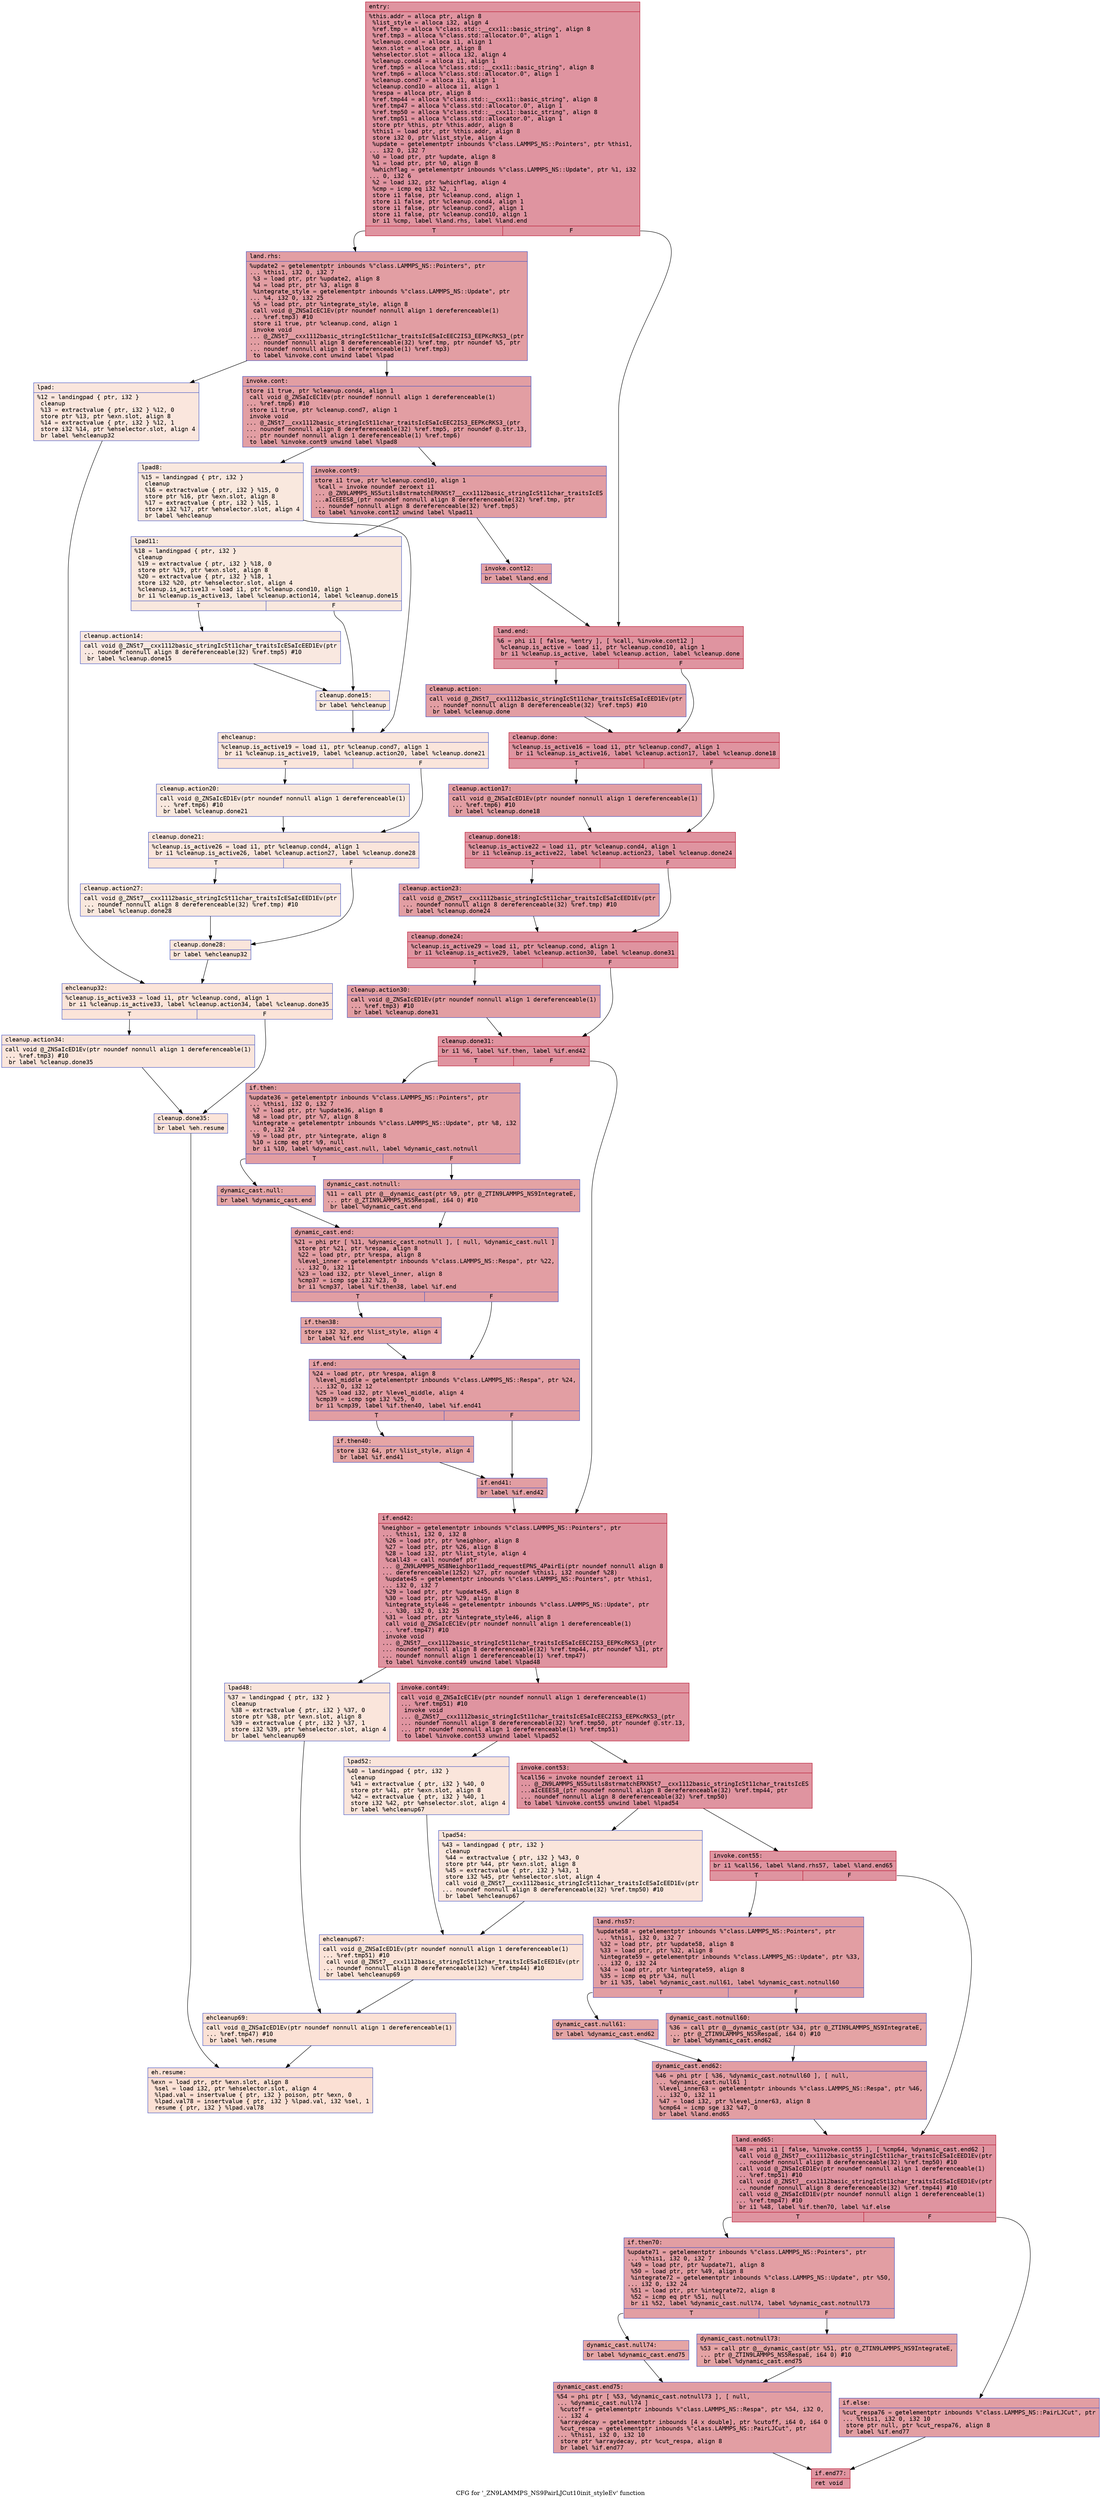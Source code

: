 digraph "CFG for '_ZN9LAMMPS_NS9PairLJCut10init_styleEv' function" {
	label="CFG for '_ZN9LAMMPS_NS9PairLJCut10init_styleEv' function";

	Node0x559930894740 [shape=record,color="#b70d28ff", style=filled, fillcolor="#b70d2870" fontname="Courier",label="{entry:\l|  %this.addr = alloca ptr, align 8\l  %list_style = alloca i32, align 4\l  %ref.tmp = alloca %\"class.std::__cxx11::basic_string\", align 8\l  %ref.tmp3 = alloca %\"class.std::allocator.0\", align 1\l  %cleanup.cond = alloca i1, align 1\l  %exn.slot = alloca ptr, align 8\l  %ehselector.slot = alloca i32, align 4\l  %cleanup.cond4 = alloca i1, align 1\l  %ref.tmp5 = alloca %\"class.std::__cxx11::basic_string\", align 8\l  %ref.tmp6 = alloca %\"class.std::allocator.0\", align 1\l  %cleanup.cond7 = alloca i1, align 1\l  %cleanup.cond10 = alloca i1, align 1\l  %respa = alloca ptr, align 8\l  %ref.tmp44 = alloca %\"class.std::__cxx11::basic_string\", align 8\l  %ref.tmp47 = alloca %\"class.std::allocator.0\", align 1\l  %ref.tmp50 = alloca %\"class.std::__cxx11::basic_string\", align 8\l  %ref.tmp51 = alloca %\"class.std::allocator.0\", align 1\l  store ptr %this, ptr %this.addr, align 8\l  %this1 = load ptr, ptr %this.addr, align 8\l  store i32 0, ptr %list_style, align 4\l  %update = getelementptr inbounds %\"class.LAMMPS_NS::Pointers\", ptr %this1,\l... i32 0, i32 7\l  %0 = load ptr, ptr %update, align 8\l  %1 = load ptr, ptr %0, align 8\l  %whichflag = getelementptr inbounds %\"class.LAMMPS_NS::Update\", ptr %1, i32\l... 0, i32 6\l  %2 = load i32, ptr %whichflag, align 4\l  %cmp = icmp eq i32 %2, 1\l  store i1 false, ptr %cleanup.cond, align 1\l  store i1 false, ptr %cleanup.cond4, align 1\l  store i1 false, ptr %cleanup.cond7, align 1\l  store i1 false, ptr %cleanup.cond10, align 1\l  br i1 %cmp, label %land.rhs, label %land.end\l|{<s0>T|<s1>F}}"];
	Node0x559930894740:s0 -> Node0x55993089c480[tooltip="entry -> land.rhs\nProbability 50.00%" ];
	Node0x559930894740:s1 -> Node0x55993089c500[tooltip="entry -> land.end\nProbability 50.00%" ];
	Node0x55993089c480 [shape=record,color="#3d50c3ff", style=filled, fillcolor="#be242e70" fontname="Courier",label="{land.rhs:\l|  %update2 = getelementptr inbounds %\"class.LAMMPS_NS::Pointers\", ptr\l... %this1, i32 0, i32 7\l  %3 = load ptr, ptr %update2, align 8\l  %4 = load ptr, ptr %3, align 8\l  %integrate_style = getelementptr inbounds %\"class.LAMMPS_NS::Update\", ptr\l... %4, i32 0, i32 25\l  %5 = load ptr, ptr %integrate_style, align 8\l  call void @_ZNSaIcEC1Ev(ptr noundef nonnull align 1 dereferenceable(1)\l... %ref.tmp3) #10\l  store i1 true, ptr %cleanup.cond, align 1\l  invoke void\l... @_ZNSt7__cxx1112basic_stringIcSt11char_traitsIcESaIcEEC2IS3_EEPKcRKS3_(ptr\l... noundef nonnull align 8 dereferenceable(32) %ref.tmp, ptr noundef %5, ptr\l... noundef nonnull align 1 dereferenceable(1) %ref.tmp3)\l          to label %invoke.cont unwind label %lpad\l}"];
	Node0x55993089c480 -> Node0x55993089cd90[tooltip="land.rhs -> invoke.cont\nProbability 100.00%" ];
	Node0x55993089c480 -> Node0x55993089ce10[tooltip="land.rhs -> lpad\nProbability 0.00%" ];
	Node0x55993089cd90 [shape=record,color="#3d50c3ff", style=filled, fillcolor="#be242e70" fontname="Courier",label="{invoke.cont:\l|  store i1 true, ptr %cleanup.cond4, align 1\l  call void @_ZNSaIcEC1Ev(ptr noundef nonnull align 1 dereferenceable(1)\l... %ref.tmp6) #10\l  store i1 true, ptr %cleanup.cond7, align 1\l  invoke void\l... @_ZNSt7__cxx1112basic_stringIcSt11char_traitsIcESaIcEEC2IS3_EEPKcRKS3_(ptr\l... noundef nonnull align 8 dereferenceable(32) %ref.tmp5, ptr noundef @.str.13,\l... ptr noundef nonnull align 1 dereferenceable(1) %ref.tmp6)\l          to label %invoke.cont9 unwind label %lpad8\l}"];
	Node0x55993089cd90 -> Node0x55993089d270[tooltip="invoke.cont -> invoke.cont9\nProbability 100.00%" ];
	Node0x55993089cd90 -> Node0x55993089d2c0[tooltip="invoke.cont -> lpad8\nProbability 0.00%" ];
	Node0x55993089d270 [shape=record,color="#3d50c3ff", style=filled, fillcolor="#be242e70" fontname="Courier",label="{invoke.cont9:\l|  store i1 true, ptr %cleanup.cond10, align 1\l  %call = invoke noundef zeroext i1\l... @_ZN9LAMMPS_NS5utils8strmatchERKNSt7__cxx1112basic_stringIcSt11char_traitsIcES\l...aIcEEES8_(ptr noundef nonnull align 8 dereferenceable(32) %ref.tmp, ptr\l... noundef nonnull align 8 dereferenceable(32) %ref.tmp5)\l          to label %invoke.cont12 unwind label %lpad11\l}"];
	Node0x55993089d270 -> Node0x55993089d220[tooltip="invoke.cont9 -> invoke.cont12\nProbability 100.00%" ];
	Node0x55993089d270 -> Node0x55993089d590[tooltip="invoke.cont9 -> lpad11\nProbability 0.00%" ];
	Node0x55993089d220 [shape=record,color="#3d50c3ff", style=filled, fillcolor="#be242e70" fontname="Courier",label="{invoke.cont12:\l|  br label %land.end\l}"];
	Node0x55993089d220 -> Node0x55993089c500[tooltip="invoke.cont12 -> land.end\nProbability 100.00%" ];
	Node0x55993089c500 [shape=record,color="#b70d28ff", style=filled, fillcolor="#b70d2870" fontname="Courier",label="{land.end:\l|  %6 = phi i1 [ false, %entry ], [ %call, %invoke.cont12 ]\l  %cleanup.is_active = load i1, ptr %cleanup.cond10, align 1\l  br i1 %cleanup.is_active, label %cleanup.action, label %cleanup.done\l|{<s0>T|<s1>F}}"];
	Node0x55993089c500:s0 -> Node0x55993089d9e0[tooltip="land.end -> cleanup.action\nProbability 50.00%" ];
	Node0x55993089c500:s1 -> Node0x55993089da30[tooltip="land.end -> cleanup.done\nProbability 50.00%" ];
	Node0x55993089d9e0 [shape=record,color="#3d50c3ff", style=filled, fillcolor="#be242e70" fontname="Courier",label="{cleanup.action:\l|  call void @_ZNSt7__cxx1112basic_stringIcSt11char_traitsIcESaIcEED1Ev(ptr\l... noundef nonnull align 8 dereferenceable(32) %ref.tmp5) #10\l  br label %cleanup.done\l}"];
	Node0x55993089d9e0 -> Node0x55993089da30[tooltip="cleanup.action -> cleanup.done\nProbability 100.00%" ];
	Node0x55993089da30 [shape=record,color="#b70d28ff", style=filled, fillcolor="#b70d2870" fontname="Courier",label="{cleanup.done:\l|  %cleanup.is_active16 = load i1, ptr %cleanup.cond7, align 1\l  br i1 %cleanup.is_active16, label %cleanup.action17, label %cleanup.done18\l|{<s0>T|<s1>F}}"];
	Node0x55993089da30:s0 -> Node0x55993089db90[tooltip="cleanup.done -> cleanup.action17\nProbability 50.00%" ];
	Node0x55993089da30:s1 -> Node0x55993089de70[tooltip="cleanup.done -> cleanup.done18\nProbability 50.00%" ];
	Node0x55993089db90 [shape=record,color="#3d50c3ff", style=filled, fillcolor="#be242e70" fontname="Courier",label="{cleanup.action17:\l|  call void @_ZNSaIcED1Ev(ptr noundef nonnull align 1 dereferenceable(1)\l... %ref.tmp6) #10\l  br label %cleanup.done18\l}"];
	Node0x55993089db90 -> Node0x55993089de70[tooltip="cleanup.action17 -> cleanup.done18\nProbability 100.00%" ];
	Node0x55993089de70 [shape=record,color="#b70d28ff", style=filled, fillcolor="#b70d2870" fontname="Courier",label="{cleanup.done18:\l|  %cleanup.is_active22 = load i1, ptr %cleanup.cond4, align 1\l  br i1 %cleanup.is_active22, label %cleanup.action23, label %cleanup.done24\l|{<s0>T|<s1>F}}"];
	Node0x55993089de70:s0 -> Node0x55993089e200[tooltip="cleanup.done18 -> cleanup.action23\nProbability 50.00%" ];
	Node0x55993089de70:s1 -> Node0x55993089e250[tooltip="cleanup.done18 -> cleanup.done24\nProbability 50.00%" ];
	Node0x55993089e200 [shape=record,color="#3d50c3ff", style=filled, fillcolor="#be242e70" fontname="Courier",label="{cleanup.action23:\l|  call void @_ZNSt7__cxx1112basic_stringIcSt11char_traitsIcESaIcEED1Ev(ptr\l... noundef nonnull align 8 dereferenceable(32) %ref.tmp) #10\l  br label %cleanup.done24\l}"];
	Node0x55993089e200 -> Node0x55993089e250[tooltip="cleanup.action23 -> cleanup.done24\nProbability 100.00%" ];
	Node0x55993089e250 [shape=record,color="#b70d28ff", style=filled, fillcolor="#b70d2870" fontname="Courier",label="{cleanup.done24:\l|  %cleanup.is_active29 = load i1, ptr %cleanup.cond, align 1\l  br i1 %cleanup.is_active29, label %cleanup.action30, label %cleanup.done31\l|{<s0>T|<s1>F}}"];
	Node0x55993089e250:s0 -> Node0x55993089e380[tooltip="cleanup.done24 -> cleanup.action30\nProbability 50.00%" ];
	Node0x55993089e250:s1 -> Node0x55993089e630[tooltip="cleanup.done24 -> cleanup.done31\nProbability 50.00%" ];
	Node0x55993089e380 [shape=record,color="#3d50c3ff", style=filled, fillcolor="#be242e70" fontname="Courier",label="{cleanup.action30:\l|  call void @_ZNSaIcED1Ev(ptr noundef nonnull align 1 dereferenceable(1)\l... %ref.tmp3) #10\l  br label %cleanup.done31\l}"];
	Node0x55993089e380 -> Node0x55993089e630[tooltip="cleanup.action30 -> cleanup.done31\nProbability 100.00%" ];
	Node0x55993089e630 [shape=record,color="#b70d28ff", style=filled, fillcolor="#b70d2870" fontname="Courier",label="{cleanup.done31:\l|  br i1 %6, label %if.then, label %if.end42\l|{<s0>T|<s1>F}}"];
	Node0x55993089e630:s0 -> Node0x55993089e8e0[tooltip="cleanup.done31 -> if.then\nProbability 50.00%" ];
	Node0x55993089e630:s1 -> Node0x55993089e930[tooltip="cleanup.done31 -> if.end42\nProbability 50.00%" ];
	Node0x55993089e8e0 [shape=record,color="#3d50c3ff", style=filled, fillcolor="#be242e70" fontname="Courier",label="{if.then:\l|  %update36 = getelementptr inbounds %\"class.LAMMPS_NS::Pointers\", ptr\l... %this1, i32 0, i32 7\l  %7 = load ptr, ptr %update36, align 8\l  %8 = load ptr, ptr %7, align 8\l  %integrate = getelementptr inbounds %\"class.LAMMPS_NS::Update\", ptr %8, i32\l... 0, i32 24\l  %9 = load ptr, ptr %integrate, align 8\l  %10 = icmp eq ptr %9, null\l  br i1 %10, label %dynamic_cast.null, label %dynamic_cast.notnull\l|{<s0>T|<s1>F}}"];
	Node0x55993089e8e0:s0 -> Node0x55993089c850[tooltip="if.then -> dynamic_cast.null\nProbability 37.50%" ];
	Node0x55993089e8e0:s1 -> Node0x55993089f1f0[tooltip="if.then -> dynamic_cast.notnull\nProbability 62.50%" ];
	Node0x55993089f1f0 [shape=record,color="#3d50c3ff", style=filled, fillcolor="#c32e3170" fontname="Courier",label="{dynamic_cast.notnull:\l|  %11 = call ptr @__dynamic_cast(ptr %9, ptr @_ZTIN9LAMMPS_NS9IntegrateE,\l... ptr @_ZTIN9LAMMPS_NS5RespaE, i64 0) #10\l  br label %dynamic_cast.end\l}"];
	Node0x55993089f1f0 -> Node0x55993089f610[tooltip="dynamic_cast.notnull -> dynamic_cast.end\nProbability 100.00%" ];
	Node0x55993089ce10 [shape=record,color="#3d50c3ff", style=filled, fillcolor="#f3c7b170" fontname="Courier",label="{lpad:\l|  %12 = landingpad \{ ptr, i32 \}\l          cleanup\l  %13 = extractvalue \{ ptr, i32 \} %12, 0\l  store ptr %13, ptr %exn.slot, align 8\l  %14 = extractvalue \{ ptr, i32 \} %12, 1\l  store i32 %14, ptr %ehselector.slot, align 4\l  br label %ehcleanup32\l}"];
	Node0x55993089ce10 -> Node0x55993089f990[tooltip="lpad -> ehcleanup32\nProbability 100.00%" ];
	Node0x55993089d2c0 [shape=record,color="#3d50c3ff", style=filled, fillcolor="#f2cab570" fontname="Courier",label="{lpad8:\l|  %15 = landingpad \{ ptr, i32 \}\l          cleanup\l  %16 = extractvalue \{ ptr, i32 \} %15, 0\l  store ptr %16, ptr %exn.slot, align 8\l  %17 = extractvalue \{ ptr, i32 \} %15, 1\l  store i32 %17, ptr %ehselector.slot, align 4\l  br label %ehcleanup\l}"];
	Node0x55993089d2c0 -> Node0x55993089fd30[tooltip="lpad8 -> ehcleanup\nProbability 100.00%" ];
	Node0x55993089d590 [shape=record,color="#3d50c3ff", style=filled, fillcolor="#f2cab570" fontname="Courier",label="{lpad11:\l|  %18 = landingpad \{ ptr, i32 \}\l          cleanup\l  %19 = extractvalue \{ ptr, i32 \} %18, 0\l  store ptr %19, ptr %exn.slot, align 8\l  %20 = extractvalue \{ ptr, i32 \} %18, 1\l  store i32 %20, ptr %ehselector.slot, align 4\l  %cleanup.is_active13 = load i1, ptr %cleanup.cond10, align 1\l  br i1 %cleanup.is_active13, label %cleanup.action14, label %cleanup.done15\l|{<s0>T|<s1>F}}"];
	Node0x55993089d590:s0 -> Node0x5599308a0210[tooltip="lpad11 -> cleanup.action14\nProbability 50.00%" ];
	Node0x55993089d590:s1 -> Node0x5599308a02e0[tooltip="lpad11 -> cleanup.done15\nProbability 50.00%" ];
	Node0x5599308a0210 [shape=record,color="#3d50c3ff", style=filled, fillcolor="#f1ccb870" fontname="Courier",label="{cleanup.action14:\l|  call void @_ZNSt7__cxx1112basic_stringIcSt11char_traitsIcESaIcEED1Ev(ptr\l... noundef nonnull align 8 dereferenceable(32) %ref.tmp5) #10\l  br label %cleanup.done15\l}"];
	Node0x5599308a0210 -> Node0x5599308a02e0[tooltip="cleanup.action14 -> cleanup.done15\nProbability 100.00%" ];
	Node0x5599308a02e0 [shape=record,color="#3d50c3ff", style=filled, fillcolor="#f2cab570" fontname="Courier",label="{cleanup.done15:\l|  br label %ehcleanup\l}"];
	Node0x5599308a02e0 -> Node0x55993089fd30[tooltip="cleanup.done15 -> ehcleanup\nProbability 100.00%" ];
	Node0x55993089fd30 [shape=record,color="#3d50c3ff", style=filled, fillcolor="#f4c5ad70" fontname="Courier",label="{ehcleanup:\l|  %cleanup.is_active19 = load i1, ptr %cleanup.cond7, align 1\l  br i1 %cleanup.is_active19, label %cleanup.action20, label %cleanup.done21\l|{<s0>T|<s1>F}}"];
	Node0x55993089fd30:s0 -> Node0x5599308a0470[tooltip="ehcleanup -> cleanup.action20\nProbability 50.00%" ];
	Node0x55993089fd30:s1 -> Node0x5599308a0790[tooltip="ehcleanup -> cleanup.done21\nProbability 50.00%" ];
	Node0x5599308a0470 [shape=record,color="#3d50c3ff", style=filled, fillcolor="#f2cab570" fontname="Courier",label="{cleanup.action20:\l|  call void @_ZNSaIcED1Ev(ptr noundef nonnull align 1 dereferenceable(1)\l... %ref.tmp6) #10\l  br label %cleanup.done21\l}"];
	Node0x5599308a0470 -> Node0x5599308a0790[tooltip="cleanup.action20 -> cleanup.done21\nProbability 100.00%" ];
	Node0x5599308a0790 [shape=record,color="#3d50c3ff", style=filled, fillcolor="#f4c5ad70" fontname="Courier",label="{cleanup.done21:\l|  %cleanup.is_active26 = load i1, ptr %cleanup.cond4, align 1\l  br i1 %cleanup.is_active26, label %cleanup.action27, label %cleanup.done28\l|{<s0>T|<s1>F}}"];
	Node0x5599308a0790:s0 -> Node0x5599308a0b20[tooltip="cleanup.done21 -> cleanup.action27\nProbability 50.00%" ];
	Node0x5599308a0790:s1 -> Node0x5599308a0b70[tooltip="cleanup.done21 -> cleanup.done28\nProbability 50.00%" ];
	Node0x5599308a0b20 [shape=record,color="#3d50c3ff", style=filled, fillcolor="#f2cab570" fontname="Courier",label="{cleanup.action27:\l|  call void @_ZNSt7__cxx1112basic_stringIcSt11char_traitsIcESaIcEED1Ev(ptr\l... noundef nonnull align 8 dereferenceable(32) %ref.tmp) #10\l  br label %cleanup.done28\l}"];
	Node0x5599308a0b20 -> Node0x5599308a0b70[tooltip="cleanup.action27 -> cleanup.done28\nProbability 100.00%" ];
	Node0x5599308a0b70 [shape=record,color="#3d50c3ff", style=filled, fillcolor="#f4c5ad70" fontname="Courier",label="{cleanup.done28:\l|  br label %ehcleanup32\l}"];
	Node0x5599308a0b70 -> Node0x55993089f990[tooltip="cleanup.done28 -> ehcleanup32\nProbability 100.00%" ];
	Node0x55993089f990 [shape=record,color="#3d50c3ff", style=filled, fillcolor="#f5c1a970" fontname="Courier",label="{ehcleanup32:\l|  %cleanup.is_active33 = load i1, ptr %cleanup.cond, align 1\l  br i1 %cleanup.is_active33, label %cleanup.action34, label %cleanup.done35\l|{<s0>T|<s1>F}}"];
	Node0x55993089f990:s0 -> Node0x5599308a0ca0[tooltip="ehcleanup32 -> cleanup.action34\nProbability 50.00%" ];
	Node0x55993089f990:s1 -> Node0x5599308a0fc0[tooltip="ehcleanup32 -> cleanup.done35\nProbability 50.00%" ];
	Node0x5599308a0ca0 [shape=record,color="#3d50c3ff", style=filled, fillcolor="#f4c5ad70" fontname="Courier",label="{cleanup.action34:\l|  call void @_ZNSaIcED1Ev(ptr noundef nonnull align 1 dereferenceable(1)\l... %ref.tmp3) #10\l  br label %cleanup.done35\l}"];
	Node0x5599308a0ca0 -> Node0x5599308a0fc0[tooltip="cleanup.action34 -> cleanup.done35\nProbability 100.00%" ];
	Node0x5599308a0fc0 [shape=record,color="#3d50c3ff", style=filled, fillcolor="#f5c1a970" fontname="Courier",label="{cleanup.done35:\l|  br label %eh.resume\l}"];
	Node0x5599308a0fc0 -> Node0x5599308a1270[tooltip="cleanup.done35 -> eh.resume\nProbability 100.00%" ];
	Node0x55993089c850 [shape=record,color="#3d50c3ff", style=filled, fillcolor="#c5333470" fontname="Courier",label="{dynamic_cast.null:\l|  br label %dynamic_cast.end\l}"];
	Node0x55993089c850 -> Node0x55993089f610[tooltip="dynamic_cast.null -> dynamic_cast.end\nProbability 100.00%" ];
	Node0x55993089f610 [shape=record,color="#3d50c3ff", style=filled, fillcolor="#be242e70" fontname="Courier",label="{dynamic_cast.end:\l|  %21 = phi ptr [ %11, %dynamic_cast.notnull ], [ null, %dynamic_cast.null ]\l  store ptr %21, ptr %respa, align 8\l  %22 = load ptr, ptr %respa, align 8\l  %level_inner = getelementptr inbounds %\"class.LAMMPS_NS::Respa\", ptr %22,\l... i32 0, i32 11\l  %23 = load i32, ptr %level_inner, align 8\l  %cmp37 = icmp sge i32 %23, 0\l  br i1 %cmp37, label %if.then38, label %if.end\l|{<s0>T|<s1>F}}"];
	Node0x55993089f610:s0 -> Node0x5599308a16f0[tooltip="dynamic_cast.end -> if.then38\nProbability 50.00%" ];
	Node0x55993089f610:s1 -> Node0x5599308a1740[tooltip="dynamic_cast.end -> if.end\nProbability 50.00%" ];
	Node0x5599308a16f0 [shape=record,color="#3d50c3ff", style=filled, fillcolor="#c5333470" fontname="Courier",label="{if.then38:\l|  store i32 32, ptr %list_style, align 4\l  br label %if.end\l}"];
	Node0x5599308a16f0 -> Node0x5599308a1740[tooltip="if.then38 -> if.end\nProbability 100.00%" ];
	Node0x5599308a1740 [shape=record,color="#3d50c3ff", style=filled, fillcolor="#be242e70" fontname="Courier",label="{if.end:\l|  %24 = load ptr, ptr %respa, align 8\l  %level_middle = getelementptr inbounds %\"class.LAMMPS_NS::Respa\", ptr %24,\l... i32 0, i32 12\l  %25 = load i32, ptr %level_middle, align 4\l  %cmp39 = icmp sge i32 %25, 0\l  br i1 %cmp39, label %if.then40, label %if.end41\l|{<s0>T|<s1>F}}"];
	Node0x5599308a1740:s0 -> Node0x5599308a1bd0[tooltip="if.end -> if.then40\nProbability 50.00%" ];
	Node0x5599308a1740:s1 -> Node0x5599308a1c50[tooltip="if.end -> if.end41\nProbability 50.00%" ];
	Node0x5599308a1bd0 [shape=record,color="#3d50c3ff", style=filled, fillcolor="#c5333470" fontname="Courier",label="{if.then40:\l|  store i32 64, ptr %list_style, align 4\l  br label %if.end41\l}"];
	Node0x5599308a1bd0 -> Node0x5599308a1c50[tooltip="if.then40 -> if.end41\nProbability 100.00%" ];
	Node0x5599308a1c50 [shape=record,color="#3d50c3ff", style=filled, fillcolor="#be242e70" fontname="Courier",label="{if.end41:\l|  br label %if.end42\l}"];
	Node0x5599308a1c50 -> Node0x55993089e930[tooltip="if.end41 -> if.end42\nProbability 100.00%" ];
	Node0x55993089e930 [shape=record,color="#b70d28ff", style=filled, fillcolor="#b70d2870" fontname="Courier",label="{if.end42:\l|  %neighbor = getelementptr inbounds %\"class.LAMMPS_NS::Pointers\", ptr\l... %this1, i32 0, i32 8\l  %26 = load ptr, ptr %neighbor, align 8\l  %27 = load ptr, ptr %26, align 8\l  %28 = load i32, ptr %list_style, align 4\l  %call43 = call noundef ptr\l... @_ZN9LAMMPS_NS8Neighbor11add_requestEPNS_4PairEi(ptr noundef nonnull align 8\l... dereferenceable(1252) %27, ptr noundef %this1, i32 noundef %28)\l  %update45 = getelementptr inbounds %\"class.LAMMPS_NS::Pointers\", ptr %this1,\l... i32 0, i32 7\l  %29 = load ptr, ptr %update45, align 8\l  %30 = load ptr, ptr %29, align 8\l  %integrate_style46 = getelementptr inbounds %\"class.LAMMPS_NS::Update\", ptr\l... %30, i32 0, i32 25\l  %31 = load ptr, ptr %integrate_style46, align 8\l  call void @_ZNSaIcEC1Ev(ptr noundef nonnull align 1 dereferenceable(1)\l... %ref.tmp47) #10\l  invoke void\l... @_ZNSt7__cxx1112basic_stringIcSt11char_traitsIcESaIcEEC2IS3_EEPKcRKS3_(ptr\l... noundef nonnull align 8 dereferenceable(32) %ref.tmp44, ptr noundef %31, ptr\l... noundef nonnull align 1 dereferenceable(1) %ref.tmp47)\l          to label %invoke.cont49 unwind label %lpad48\l}"];
	Node0x55993089e930 -> Node0x5599308a2880[tooltip="if.end42 -> invoke.cont49\nProbability 100.00%" ];
	Node0x55993089e930 -> Node0x5599308a28d0[tooltip="if.end42 -> lpad48\nProbability 0.00%" ];
	Node0x5599308a2880 [shape=record,color="#b70d28ff", style=filled, fillcolor="#b70d2870" fontname="Courier",label="{invoke.cont49:\l|  call void @_ZNSaIcEC1Ev(ptr noundef nonnull align 1 dereferenceable(1)\l... %ref.tmp51) #10\l  invoke void\l... @_ZNSt7__cxx1112basic_stringIcSt11char_traitsIcESaIcEEC2IS3_EEPKcRKS3_(ptr\l... noundef nonnull align 8 dereferenceable(32) %ref.tmp50, ptr noundef @.str.13,\l... ptr noundef nonnull align 1 dereferenceable(1) %ref.tmp51)\l          to label %invoke.cont53 unwind label %lpad52\l}"];
	Node0x5599308a2880 -> Node0x5599308a2bc0[tooltip="invoke.cont49 -> invoke.cont53\nProbability 100.00%" ];
	Node0x5599308a2880 -> Node0x5599308a2c10[tooltip="invoke.cont49 -> lpad52\nProbability 0.00%" ];
	Node0x5599308a2bc0 [shape=record,color="#b70d28ff", style=filled, fillcolor="#b70d2870" fontname="Courier",label="{invoke.cont53:\l|  %call56 = invoke noundef zeroext i1\l... @_ZN9LAMMPS_NS5utils8strmatchERKNSt7__cxx1112basic_stringIcSt11char_traitsIcES\l...aIcEEES8_(ptr noundef nonnull align 8 dereferenceable(32) %ref.tmp44, ptr\l... noundef nonnull align 8 dereferenceable(32) %ref.tmp50)\l          to label %invoke.cont55 unwind label %lpad54\l}"];
	Node0x5599308a2bc0 -> Node0x5599308a2b70[tooltip="invoke.cont53 -> invoke.cont55\nProbability 100.00%" ];
	Node0x5599308a2bc0 -> Node0x5599308a2ed0[tooltip="invoke.cont53 -> lpad54\nProbability 0.00%" ];
	Node0x5599308a2b70 [shape=record,color="#b70d28ff", style=filled, fillcolor="#b70d2870" fontname="Courier",label="{invoke.cont55:\l|  br i1 %call56, label %land.rhs57, label %land.end65\l|{<s0>T|<s1>F}}"];
	Node0x5599308a2b70:s0 -> Node0x5599308a3150[tooltip="invoke.cont55 -> land.rhs57\nProbability 50.00%" ];
	Node0x5599308a2b70:s1 -> Node0x5599308a31d0[tooltip="invoke.cont55 -> land.end65\nProbability 50.00%" ];
	Node0x5599308a3150 [shape=record,color="#3d50c3ff", style=filled, fillcolor="#be242e70" fontname="Courier",label="{land.rhs57:\l|  %update58 = getelementptr inbounds %\"class.LAMMPS_NS::Pointers\", ptr\l... %this1, i32 0, i32 7\l  %32 = load ptr, ptr %update58, align 8\l  %33 = load ptr, ptr %32, align 8\l  %integrate59 = getelementptr inbounds %\"class.LAMMPS_NS::Update\", ptr %33,\l... i32 0, i32 24\l  %34 = load ptr, ptr %integrate59, align 8\l  %35 = icmp eq ptr %34, null\l  br i1 %35, label %dynamic_cast.null61, label %dynamic_cast.notnull60\l|{<s0>T|<s1>F}}"];
	Node0x5599308a3150:s0 -> Node0x5599308a3720[tooltip="land.rhs57 -> dynamic_cast.null61\nProbability 37.50%" ];
	Node0x5599308a3150:s1 -> Node0x5599308a37a0[tooltip="land.rhs57 -> dynamic_cast.notnull60\nProbability 62.50%" ];
	Node0x5599308a37a0 [shape=record,color="#3d50c3ff", style=filled, fillcolor="#c32e3170" fontname="Courier",label="{dynamic_cast.notnull60:\l|  %36 = call ptr @__dynamic_cast(ptr %34, ptr @_ZTIN9LAMMPS_NS9IntegrateE,\l... ptr @_ZTIN9LAMMPS_NS5RespaE, i64 0) #10\l  br label %dynamic_cast.end62\l}"];
	Node0x5599308a37a0 -> Node0x5599308a3ae0[tooltip="dynamic_cast.notnull60 -> dynamic_cast.end62\nProbability 100.00%" ];
	Node0x5599308a28d0 [shape=record,color="#3d50c3ff", style=filled, fillcolor="#f4c5ad70" fontname="Courier",label="{lpad48:\l|  %37 = landingpad \{ ptr, i32 \}\l          cleanup\l  %38 = extractvalue \{ ptr, i32 \} %37, 0\l  store ptr %38, ptr %exn.slot, align 8\l  %39 = extractvalue \{ ptr, i32 \} %37, 1\l  store i32 %39, ptr %ehselector.slot, align 4\l  br label %ehcleanup69\l}"];
	Node0x5599308a28d0 -> Node0x5599308a3e00[tooltip="lpad48 -> ehcleanup69\nProbability 100.00%" ];
	Node0x5599308a2c10 [shape=record,color="#3d50c3ff", style=filled, fillcolor="#f4c5ad70" fontname="Courier",label="{lpad52:\l|  %40 = landingpad \{ ptr, i32 \}\l          cleanup\l  %41 = extractvalue \{ ptr, i32 \} %40, 0\l  store ptr %41, ptr %exn.slot, align 8\l  %42 = extractvalue \{ ptr, i32 \} %40, 1\l  store i32 %42, ptr %ehselector.slot, align 4\l  br label %ehcleanup67\l}"];
	Node0x5599308a2c10 -> Node0x5599308a41a0[tooltip="lpad52 -> ehcleanup67\nProbability 100.00%" ];
	Node0x5599308a2ed0 [shape=record,color="#3d50c3ff", style=filled, fillcolor="#f4c5ad70" fontname="Courier",label="{lpad54:\l|  %43 = landingpad \{ ptr, i32 \}\l          cleanup\l  %44 = extractvalue \{ ptr, i32 \} %43, 0\l  store ptr %44, ptr %exn.slot, align 8\l  %45 = extractvalue \{ ptr, i32 \} %43, 1\l  store i32 %45, ptr %ehselector.slot, align 4\l  call void @_ZNSt7__cxx1112basic_stringIcSt11char_traitsIcESaIcEED1Ev(ptr\l... noundef nonnull align 8 dereferenceable(32) %ref.tmp50) #10\l  br label %ehcleanup67\l}"];
	Node0x5599308a2ed0 -> Node0x5599308a41a0[tooltip="lpad54 -> ehcleanup67\nProbability 100.00%" ];
	Node0x5599308a3720 [shape=record,color="#3d50c3ff", style=filled, fillcolor="#c5333470" fontname="Courier",label="{dynamic_cast.null61:\l|  br label %dynamic_cast.end62\l}"];
	Node0x5599308a3720 -> Node0x5599308a3ae0[tooltip="dynamic_cast.null61 -> dynamic_cast.end62\nProbability 100.00%" ];
	Node0x5599308a3ae0 [shape=record,color="#3d50c3ff", style=filled, fillcolor="#be242e70" fontname="Courier",label="{dynamic_cast.end62:\l|  %46 = phi ptr [ %36, %dynamic_cast.notnull60 ], [ null,\l... %dynamic_cast.null61 ]\l  %level_inner63 = getelementptr inbounds %\"class.LAMMPS_NS::Respa\", ptr %46,\l... i32 0, i32 11\l  %47 = load i32, ptr %level_inner63, align 8\l  %cmp64 = icmp sge i32 %47, 0\l  br label %land.end65\l}"];
	Node0x5599308a3ae0 -> Node0x5599308a31d0[tooltip="dynamic_cast.end62 -> land.end65\nProbability 100.00%" ];
	Node0x5599308a31d0 [shape=record,color="#b70d28ff", style=filled, fillcolor="#b70d2870" fontname="Courier",label="{land.end65:\l|  %48 = phi i1 [ false, %invoke.cont55 ], [ %cmp64, %dynamic_cast.end62 ]\l  call void @_ZNSt7__cxx1112basic_stringIcSt11char_traitsIcESaIcEED1Ev(ptr\l... noundef nonnull align 8 dereferenceable(32) %ref.tmp50) #10\l  call void @_ZNSaIcED1Ev(ptr noundef nonnull align 1 dereferenceable(1)\l... %ref.tmp51) #10\l  call void @_ZNSt7__cxx1112basic_stringIcSt11char_traitsIcESaIcEED1Ev(ptr\l... noundef nonnull align 8 dereferenceable(32) %ref.tmp44) #10\l  call void @_ZNSaIcED1Ev(ptr noundef nonnull align 1 dereferenceable(1)\l... %ref.tmp47) #10\l  br i1 %48, label %if.then70, label %if.else\l|{<s0>T|<s1>F}}"];
	Node0x5599308a31d0:s0 -> Node0x55993089f0a0[tooltip="land.end65 -> if.then70\nProbability 50.00%" ];
	Node0x5599308a31d0:s1 -> Node0x5599308a5d80[tooltip="land.end65 -> if.else\nProbability 50.00%" ];
	Node0x55993089f0a0 [shape=record,color="#3d50c3ff", style=filled, fillcolor="#be242e70" fontname="Courier",label="{if.then70:\l|  %update71 = getelementptr inbounds %\"class.LAMMPS_NS::Pointers\", ptr\l... %this1, i32 0, i32 7\l  %49 = load ptr, ptr %update71, align 8\l  %50 = load ptr, ptr %49, align 8\l  %integrate72 = getelementptr inbounds %\"class.LAMMPS_NS::Update\", ptr %50,\l... i32 0, i32 24\l  %51 = load ptr, ptr %integrate72, align 8\l  %52 = icmp eq ptr %51, null\l  br i1 %52, label %dynamic_cast.null74, label %dynamic_cast.notnull73\l|{<s0>T|<s1>F}}"];
	Node0x55993089f0a0:s0 -> Node0x5599308a62d0[tooltip="if.then70 -> dynamic_cast.null74\nProbability 37.50%" ];
	Node0x55993089f0a0:s1 -> Node0x5599308a6350[tooltip="if.then70 -> dynamic_cast.notnull73\nProbability 62.50%" ];
	Node0x5599308a6350 [shape=record,color="#3d50c3ff", style=filled, fillcolor="#c32e3170" fontname="Courier",label="{dynamic_cast.notnull73:\l|  %53 = call ptr @__dynamic_cast(ptr %51, ptr @_ZTIN9LAMMPS_NS9IntegrateE,\l... ptr @_ZTIN9LAMMPS_NS5RespaE, i64 0) #10\l  br label %dynamic_cast.end75\l}"];
	Node0x5599308a6350 -> Node0x5599308a66f0[tooltip="dynamic_cast.notnull73 -> dynamic_cast.end75\nProbability 100.00%" ];
	Node0x5599308a41a0 [shape=record,color="#3d50c3ff", style=filled, fillcolor="#f6bfa670" fontname="Courier",label="{ehcleanup67:\l|  call void @_ZNSaIcED1Ev(ptr noundef nonnull align 1 dereferenceable(1)\l... %ref.tmp51) #10\l  call void @_ZNSt7__cxx1112basic_stringIcSt11char_traitsIcESaIcEED1Ev(ptr\l... noundef nonnull align 8 dereferenceable(32) %ref.tmp44) #10\l  br label %ehcleanup69\l}"];
	Node0x5599308a41a0 -> Node0x5599308a3e00[tooltip="ehcleanup67 -> ehcleanup69\nProbability 100.00%" ];
	Node0x5599308a3e00 [shape=record,color="#3d50c3ff", style=filled, fillcolor="#f7bca170" fontname="Courier",label="{ehcleanup69:\l|  call void @_ZNSaIcED1Ev(ptr noundef nonnull align 1 dereferenceable(1)\l... %ref.tmp47) #10\l  br label %eh.resume\l}"];
	Node0x5599308a3e00 -> Node0x5599308a1270[tooltip="ehcleanup69 -> eh.resume\nProbability 100.00%" ];
	Node0x5599308a62d0 [shape=record,color="#3d50c3ff", style=filled, fillcolor="#c5333470" fontname="Courier",label="{dynamic_cast.null74:\l|  br label %dynamic_cast.end75\l}"];
	Node0x5599308a62d0 -> Node0x5599308a66f0[tooltip="dynamic_cast.null74 -> dynamic_cast.end75\nProbability 100.00%" ];
	Node0x5599308a66f0 [shape=record,color="#3d50c3ff", style=filled, fillcolor="#be242e70" fontname="Courier",label="{dynamic_cast.end75:\l|  %54 = phi ptr [ %53, %dynamic_cast.notnull73 ], [ null,\l... %dynamic_cast.null74 ]\l  %cutoff = getelementptr inbounds %\"class.LAMMPS_NS::Respa\", ptr %54, i32 0,\l... i32 4\l  %arraydecay = getelementptr inbounds [4 x double], ptr %cutoff, i64 0, i64 0\l  %cut_respa = getelementptr inbounds %\"class.LAMMPS_NS::PairLJCut\", ptr\l... %this1, i32 0, i32 10\l  store ptr %arraydecay, ptr %cut_respa, align 8\l  br label %if.end77\l}"];
	Node0x5599308a66f0 -> Node0x5599308a6f40[tooltip="dynamic_cast.end75 -> if.end77\nProbability 100.00%" ];
	Node0x5599308a5d80 [shape=record,color="#3d50c3ff", style=filled, fillcolor="#be242e70" fontname="Courier",label="{if.else:\l|  %cut_respa76 = getelementptr inbounds %\"class.LAMMPS_NS::PairLJCut\", ptr\l... %this1, i32 0, i32 10\l  store ptr null, ptr %cut_respa76, align 8\l  br label %if.end77\l}"];
	Node0x5599308a5d80 -> Node0x5599308a6f40[tooltip="if.else -> if.end77\nProbability 100.00%" ];
	Node0x5599308a6f40 [shape=record,color="#b70d28ff", style=filled, fillcolor="#b70d2870" fontname="Courier",label="{if.end77:\l|  ret void\l}"];
	Node0x5599308a1270 [shape=record,color="#3d50c3ff", style=filled, fillcolor="#f7b99e70" fontname="Courier",label="{eh.resume:\l|  %exn = load ptr, ptr %exn.slot, align 8\l  %sel = load i32, ptr %ehselector.slot, align 4\l  %lpad.val = insertvalue \{ ptr, i32 \} poison, ptr %exn, 0\l  %lpad.val78 = insertvalue \{ ptr, i32 \} %lpad.val, i32 %sel, 1\l  resume \{ ptr, i32 \} %lpad.val78\l}"];
}
